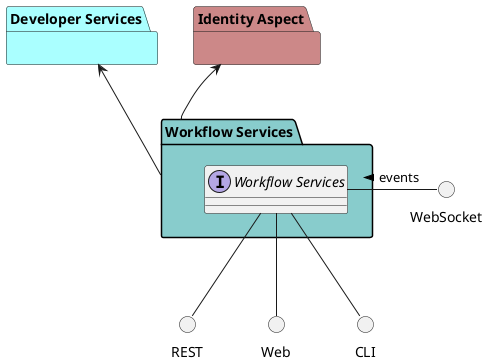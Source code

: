 @startuml


package "Developer Services" #aaffff {

}

package "Identity Aspect" #cc8888 {

}


package "Workflow Services" #88cccc {

    interface "Workflow Services" as i {
    
    
    }
}

circle REST
circle Web
circle CLI
circle WebSocket

i -down- Web
i -down- CLI
i -down- REST
WebSocket -left- i: events >

package "Workflow Services" #88cccc {


}


    "Developer Services" <-- "Workflow Services"

    "Identity Aspect" <-- "Workflow Services"


@enduml
